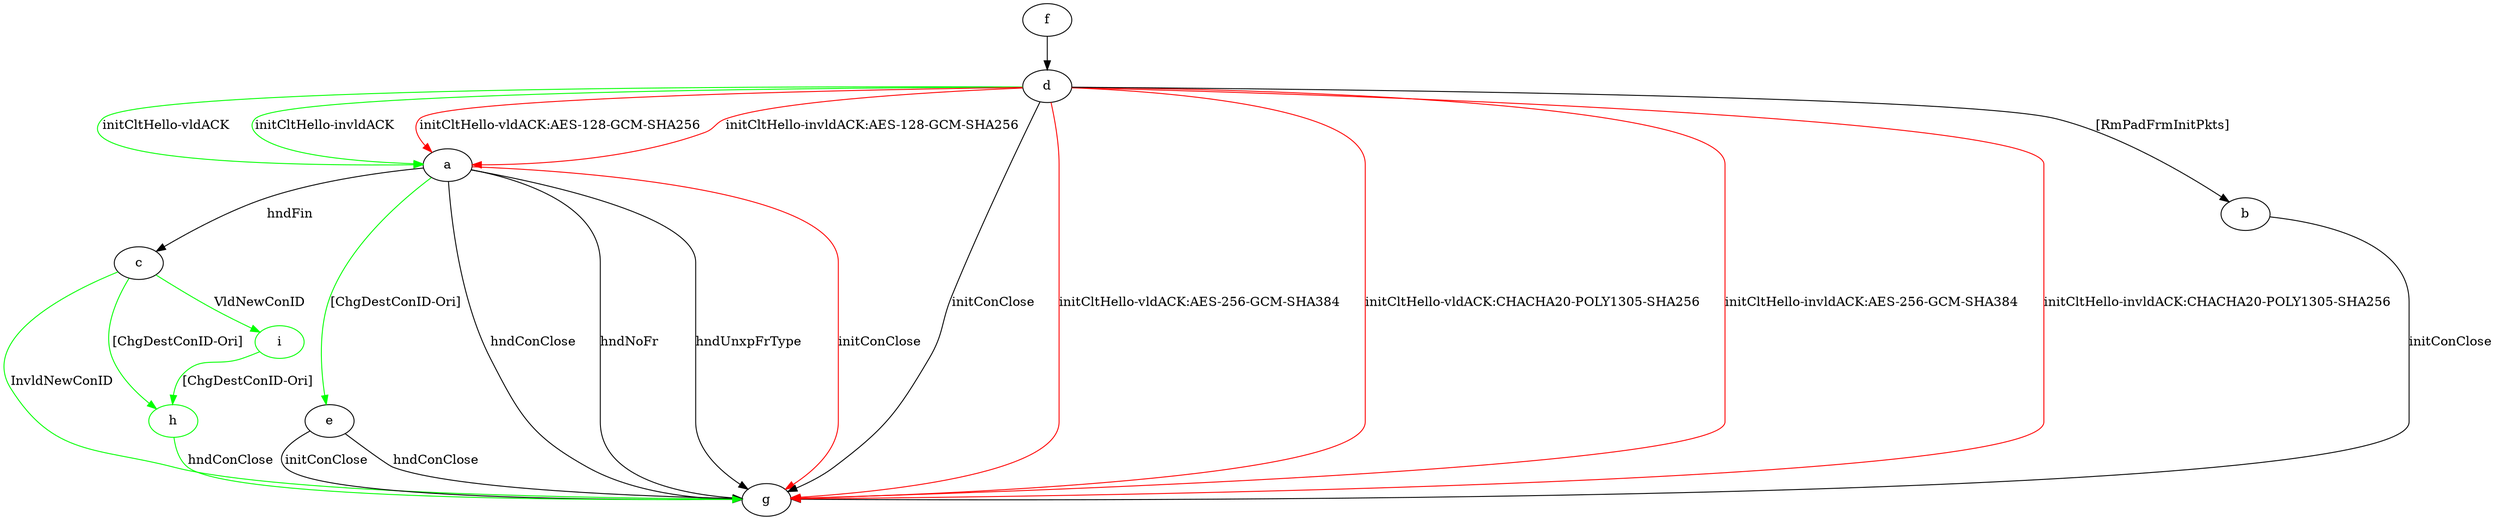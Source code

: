 digraph "" {
	a -> c	[key=0,
		label="hndFin "];
	a -> e	[key=0,
		color=green,
		label="[ChgDestConID-Ori] "];
	a -> g	[key=0,
		label="hndConClose "];
	a -> g	[key=1,
		label="hndNoFr "];
	a -> g	[key=2,
		label="hndUnxpFrType "];
	a -> g	[key=3,
		color=red,
		label="initConClose "];
	b -> g	[key=0,
		label="initConClose "];
	c -> g	[key=0,
		color=green,
		label="InvldNewConID "];
	h	[color=green];
	c -> h	[key=0,
		color=green,
		label="[ChgDestConID-Ori] "];
	i	[color=green];
	c -> i	[key=0,
		color=green,
		label="VldNewConID "];
	d -> a	[key=0,
		color=green,
		label="initCltHello-vldACK "];
	d -> a	[key=1,
		color=green,
		label="initCltHello-invldACK "];
	d -> a	[key=2,
		color=red,
		label="initCltHello-vldACK:AES-128-GCM-SHA256 "];
	d -> a	[key=3,
		color=red,
		label="initCltHello-invldACK:AES-128-GCM-SHA256 "];
	d -> b	[key=0,
		label="[RmPadFrmInitPkts] "];
	d -> g	[key=0,
		label="initConClose "];
	d -> g	[key=1,
		color=red,
		label="initCltHello-vldACK:AES-256-GCM-SHA384 "];
	d -> g	[key=2,
		color=red,
		label="initCltHello-vldACK:CHACHA20-POLY1305-SHA256 "];
	d -> g	[key=3,
		color=red,
		label="initCltHello-invldACK:AES-256-GCM-SHA384 "];
	d -> g	[key=4,
		color=red,
		label="initCltHello-invldACK:CHACHA20-POLY1305-SHA256 "];
	e -> g	[key=0,
		label="initConClose "];
	e -> g	[key=1,
		label="hndConClose "];
	f -> d	[key=0];
	h -> g	[key=0,
		color=green,
		label="hndConClose "];
	i -> h	[key=0,
		color=green,
		label="[ChgDestConID-Ori] "];
}
